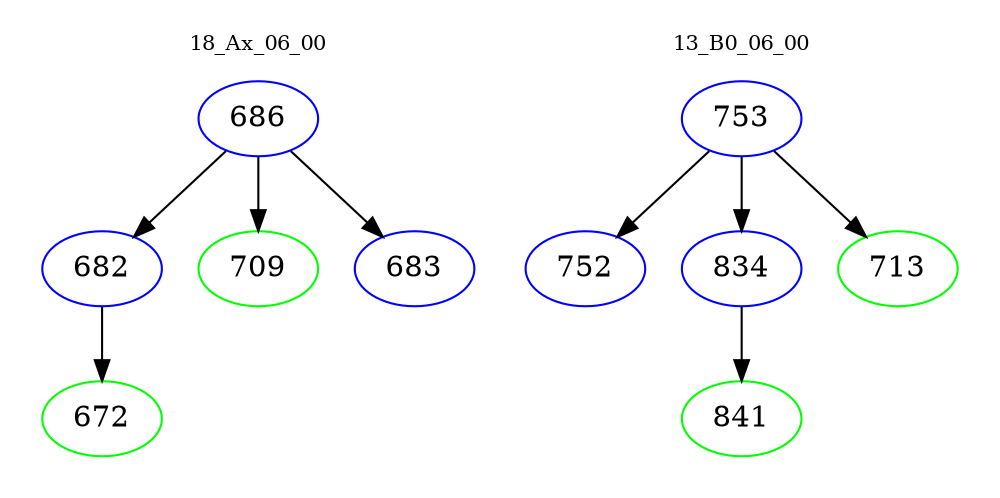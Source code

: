 digraph{
subgraph cluster_0 {
color = white
label = "18_Ax_06_00";
fontsize=10;
T0_686 [label="686", color="blue"]
T0_686 -> T0_682 [color="black"]
T0_682 [label="682", color="blue"]
T0_682 -> T0_672 [color="black"]
T0_672 [label="672", color="green"]
T0_686 -> T0_709 [color="black"]
T0_709 [label="709", color="green"]
T0_686 -> T0_683 [color="black"]
T0_683 [label="683", color="blue"]
}
subgraph cluster_1 {
color = white
label = "13_B0_06_00";
fontsize=10;
T1_753 [label="753", color="blue"]
T1_753 -> T1_752 [color="black"]
T1_752 [label="752", color="blue"]
T1_753 -> T1_834 [color="black"]
T1_834 [label="834", color="blue"]
T1_834 -> T1_841 [color="black"]
T1_841 [label="841", color="green"]
T1_753 -> T1_713 [color="black"]
T1_713 [label="713", color="green"]
}
}

